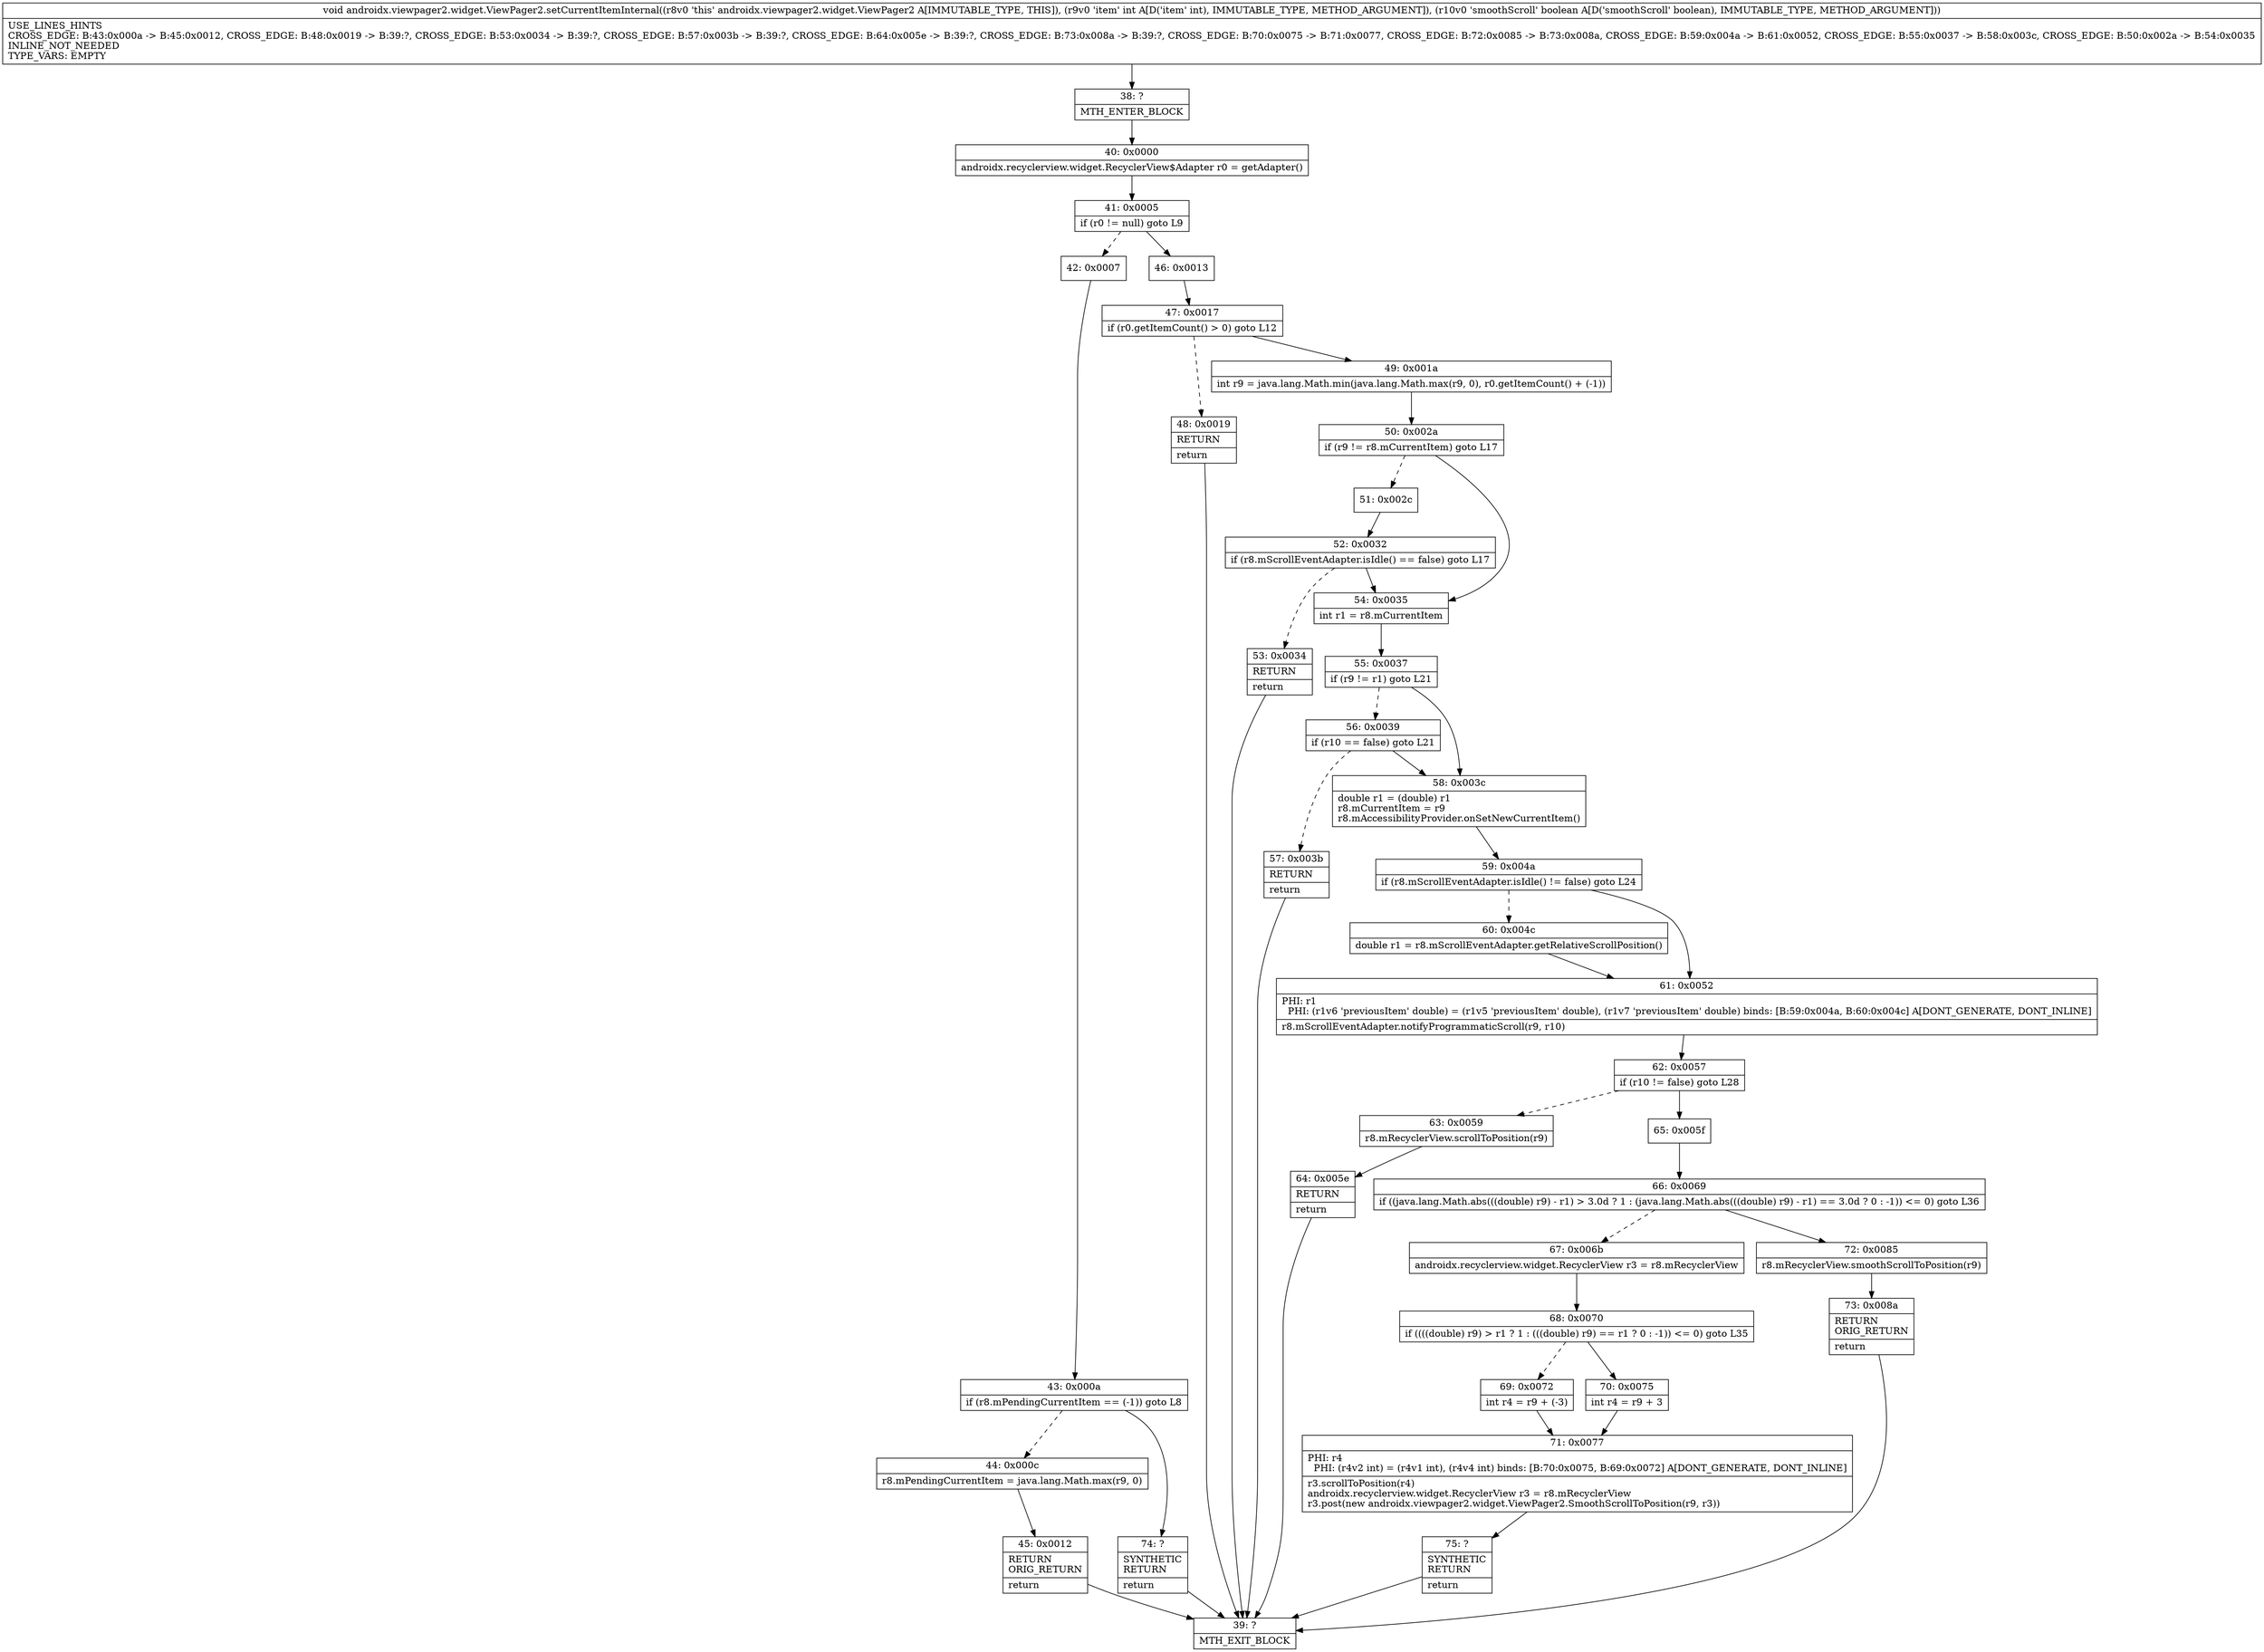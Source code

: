 digraph "CFG forandroidx.viewpager2.widget.ViewPager2.setCurrentItemInternal(IZ)V" {
Node_38 [shape=record,label="{38\:\ ?|MTH_ENTER_BLOCK\l}"];
Node_40 [shape=record,label="{40\:\ 0x0000|androidx.recyclerview.widget.RecyclerView$Adapter r0 = getAdapter()\l}"];
Node_41 [shape=record,label="{41\:\ 0x0005|if (r0 != null) goto L9\l}"];
Node_42 [shape=record,label="{42\:\ 0x0007}"];
Node_43 [shape=record,label="{43\:\ 0x000a|if (r8.mPendingCurrentItem == (\-1)) goto L8\l}"];
Node_44 [shape=record,label="{44\:\ 0x000c|r8.mPendingCurrentItem = java.lang.Math.max(r9, 0)\l}"];
Node_45 [shape=record,label="{45\:\ 0x0012|RETURN\lORIG_RETURN\l|return\l}"];
Node_39 [shape=record,label="{39\:\ ?|MTH_EXIT_BLOCK\l}"];
Node_74 [shape=record,label="{74\:\ ?|SYNTHETIC\lRETURN\l|return\l}"];
Node_46 [shape=record,label="{46\:\ 0x0013}"];
Node_47 [shape=record,label="{47\:\ 0x0017|if (r0.getItemCount() \> 0) goto L12\l}"];
Node_48 [shape=record,label="{48\:\ 0x0019|RETURN\l|return\l}"];
Node_49 [shape=record,label="{49\:\ 0x001a|int r9 = java.lang.Math.min(java.lang.Math.max(r9, 0), r0.getItemCount() + (\-1))\l}"];
Node_50 [shape=record,label="{50\:\ 0x002a|if (r9 != r8.mCurrentItem) goto L17\l}"];
Node_51 [shape=record,label="{51\:\ 0x002c}"];
Node_52 [shape=record,label="{52\:\ 0x0032|if (r8.mScrollEventAdapter.isIdle() == false) goto L17\l}"];
Node_53 [shape=record,label="{53\:\ 0x0034|RETURN\l|return\l}"];
Node_54 [shape=record,label="{54\:\ 0x0035|int r1 = r8.mCurrentItem\l}"];
Node_55 [shape=record,label="{55\:\ 0x0037|if (r9 != r1) goto L21\l}"];
Node_56 [shape=record,label="{56\:\ 0x0039|if (r10 == false) goto L21\l}"];
Node_57 [shape=record,label="{57\:\ 0x003b|RETURN\l|return\l}"];
Node_58 [shape=record,label="{58\:\ 0x003c|double r1 = (double) r1\lr8.mCurrentItem = r9\lr8.mAccessibilityProvider.onSetNewCurrentItem()\l}"];
Node_59 [shape=record,label="{59\:\ 0x004a|if (r8.mScrollEventAdapter.isIdle() != false) goto L24\l}"];
Node_60 [shape=record,label="{60\:\ 0x004c|double r1 = r8.mScrollEventAdapter.getRelativeScrollPosition()\l}"];
Node_61 [shape=record,label="{61\:\ 0x0052|PHI: r1 \l  PHI: (r1v6 'previousItem' double) = (r1v5 'previousItem' double), (r1v7 'previousItem' double) binds: [B:59:0x004a, B:60:0x004c] A[DONT_GENERATE, DONT_INLINE]\l|r8.mScrollEventAdapter.notifyProgrammaticScroll(r9, r10)\l}"];
Node_62 [shape=record,label="{62\:\ 0x0057|if (r10 != false) goto L28\l}"];
Node_63 [shape=record,label="{63\:\ 0x0059|r8.mRecyclerView.scrollToPosition(r9)\l}"];
Node_64 [shape=record,label="{64\:\ 0x005e|RETURN\l|return\l}"];
Node_65 [shape=record,label="{65\:\ 0x005f}"];
Node_66 [shape=record,label="{66\:\ 0x0069|if ((java.lang.Math.abs(((double) r9) \- r1) \> 3.0d ? 1 : (java.lang.Math.abs(((double) r9) \- r1) == 3.0d ? 0 : \-1)) \<= 0) goto L36\l}"];
Node_67 [shape=record,label="{67\:\ 0x006b|androidx.recyclerview.widget.RecyclerView r3 = r8.mRecyclerView\l}"];
Node_68 [shape=record,label="{68\:\ 0x0070|if ((((double) r9) \> r1 ? 1 : (((double) r9) == r1 ? 0 : \-1)) \<= 0) goto L35\l}"];
Node_69 [shape=record,label="{69\:\ 0x0072|int r4 = r9 + (\-3)\l}"];
Node_71 [shape=record,label="{71\:\ 0x0077|PHI: r4 \l  PHI: (r4v2 int) = (r4v1 int), (r4v4 int) binds: [B:70:0x0075, B:69:0x0072] A[DONT_GENERATE, DONT_INLINE]\l|r3.scrollToPosition(r4)\landroidx.recyclerview.widget.RecyclerView r3 = r8.mRecyclerView\lr3.post(new androidx.viewpager2.widget.ViewPager2.SmoothScrollToPosition(r9, r3))\l}"];
Node_75 [shape=record,label="{75\:\ ?|SYNTHETIC\lRETURN\l|return\l}"];
Node_70 [shape=record,label="{70\:\ 0x0075|int r4 = r9 + 3\l}"];
Node_72 [shape=record,label="{72\:\ 0x0085|r8.mRecyclerView.smoothScrollToPosition(r9)\l}"];
Node_73 [shape=record,label="{73\:\ 0x008a|RETURN\lORIG_RETURN\l|return\l}"];
MethodNode[shape=record,label="{void androidx.viewpager2.widget.ViewPager2.setCurrentItemInternal((r8v0 'this' androidx.viewpager2.widget.ViewPager2 A[IMMUTABLE_TYPE, THIS]), (r9v0 'item' int A[D('item' int), IMMUTABLE_TYPE, METHOD_ARGUMENT]), (r10v0 'smoothScroll' boolean A[D('smoothScroll' boolean), IMMUTABLE_TYPE, METHOD_ARGUMENT]))  | USE_LINES_HINTS\lCROSS_EDGE: B:43:0x000a \-\> B:45:0x0012, CROSS_EDGE: B:48:0x0019 \-\> B:39:?, CROSS_EDGE: B:53:0x0034 \-\> B:39:?, CROSS_EDGE: B:57:0x003b \-\> B:39:?, CROSS_EDGE: B:64:0x005e \-\> B:39:?, CROSS_EDGE: B:73:0x008a \-\> B:39:?, CROSS_EDGE: B:70:0x0075 \-\> B:71:0x0077, CROSS_EDGE: B:72:0x0085 \-\> B:73:0x008a, CROSS_EDGE: B:59:0x004a \-\> B:61:0x0052, CROSS_EDGE: B:55:0x0037 \-\> B:58:0x003c, CROSS_EDGE: B:50:0x002a \-\> B:54:0x0035\lINLINE_NOT_NEEDED\lTYPE_VARS: EMPTY\l}"];
MethodNode -> Node_38;Node_38 -> Node_40;
Node_40 -> Node_41;
Node_41 -> Node_42[style=dashed];
Node_41 -> Node_46;
Node_42 -> Node_43;
Node_43 -> Node_44[style=dashed];
Node_43 -> Node_74;
Node_44 -> Node_45;
Node_45 -> Node_39;
Node_74 -> Node_39;
Node_46 -> Node_47;
Node_47 -> Node_48[style=dashed];
Node_47 -> Node_49;
Node_48 -> Node_39;
Node_49 -> Node_50;
Node_50 -> Node_51[style=dashed];
Node_50 -> Node_54;
Node_51 -> Node_52;
Node_52 -> Node_53[style=dashed];
Node_52 -> Node_54;
Node_53 -> Node_39;
Node_54 -> Node_55;
Node_55 -> Node_56[style=dashed];
Node_55 -> Node_58;
Node_56 -> Node_57[style=dashed];
Node_56 -> Node_58;
Node_57 -> Node_39;
Node_58 -> Node_59;
Node_59 -> Node_60[style=dashed];
Node_59 -> Node_61;
Node_60 -> Node_61;
Node_61 -> Node_62;
Node_62 -> Node_63[style=dashed];
Node_62 -> Node_65;
Node_63 -> Node_64;
Node_64 -> Node_39;
Node_65 -> Node_66;
Node_66 -> Node_67[style=dashed];
Node_66 -> Node_72;
Node_67 -> Node_68;
Node_68 -> Node_69[style=dashed];
Node_68 -> Node_70;
Node_69 -> Node_71;
Node_71 -> Node_75;
Node_75 -> Node_39;
Node_70 -> Node_71;
Node_72 -> Node_73;
Node_73 -> Node_39;
}

